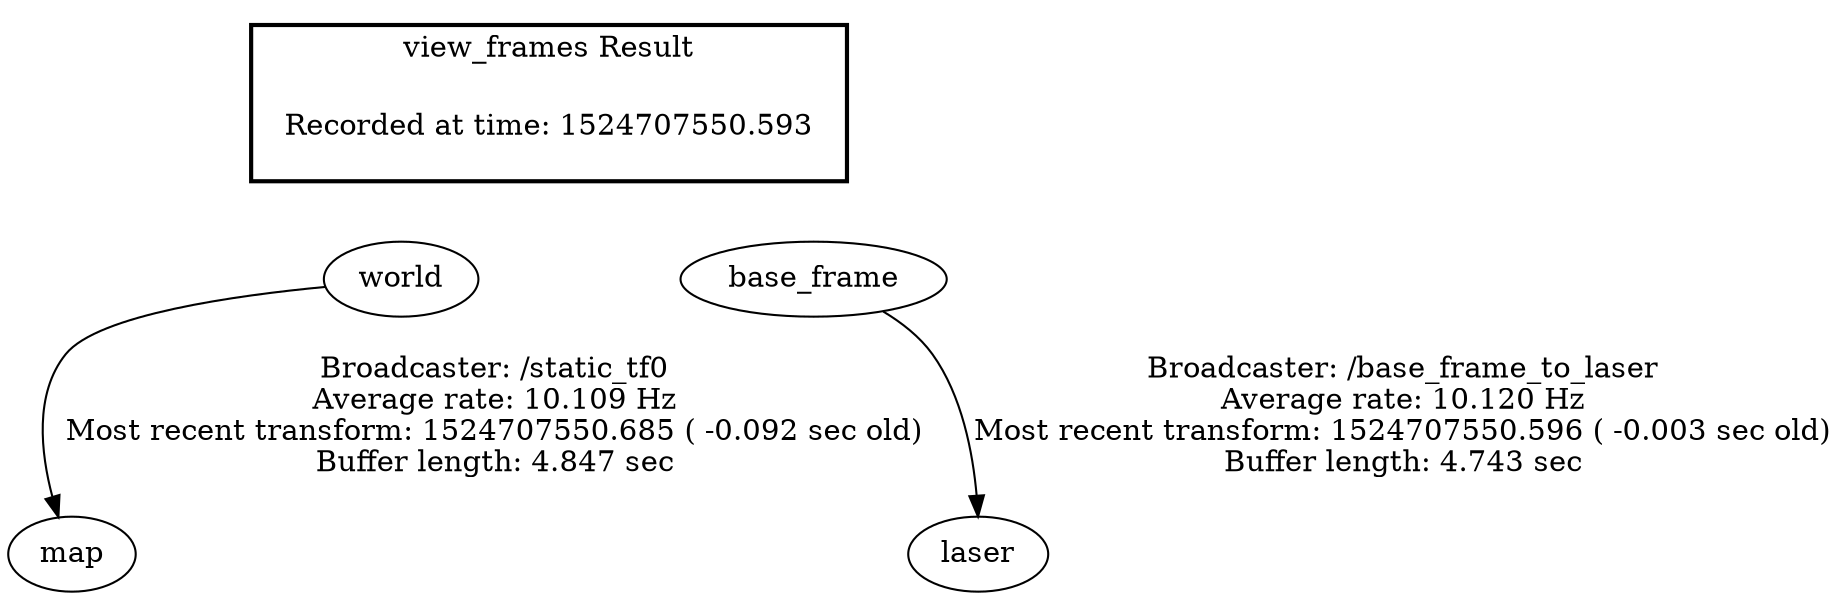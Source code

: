 digraph G {
"world" -> "map"[label="Broadcaster: /static_tf0\nAverage rate: 10.109 Hz\nMost recent transform: 1524707550.685 ( -0.092 sec old)\nBuffer length: 4.847 sec\n"];
"base_frame" -> "laser"[label="Broadcaster: /base_frame_to_laser\nAverage rate: 10.120 Hz\nMost recent transform: 1524707550.596 ( -0.003 sec old)\nBuffer length: 4.743 sec\n"];
edge [style=invis];
 subgraph cluster_legend { style=bold; color=black; label ="view_frames Result";
"Recorded at time: 1524707550.593"[ shape=plaintext ] ;
 }->"world";
edge [style=invis];
 subgraph cluster_legend { style=bold; color=black; label ="view_frames Result";
"Recorded at time: 1524707550.593"[ shape=plaintext ] ;
 }->"base_frame";
}